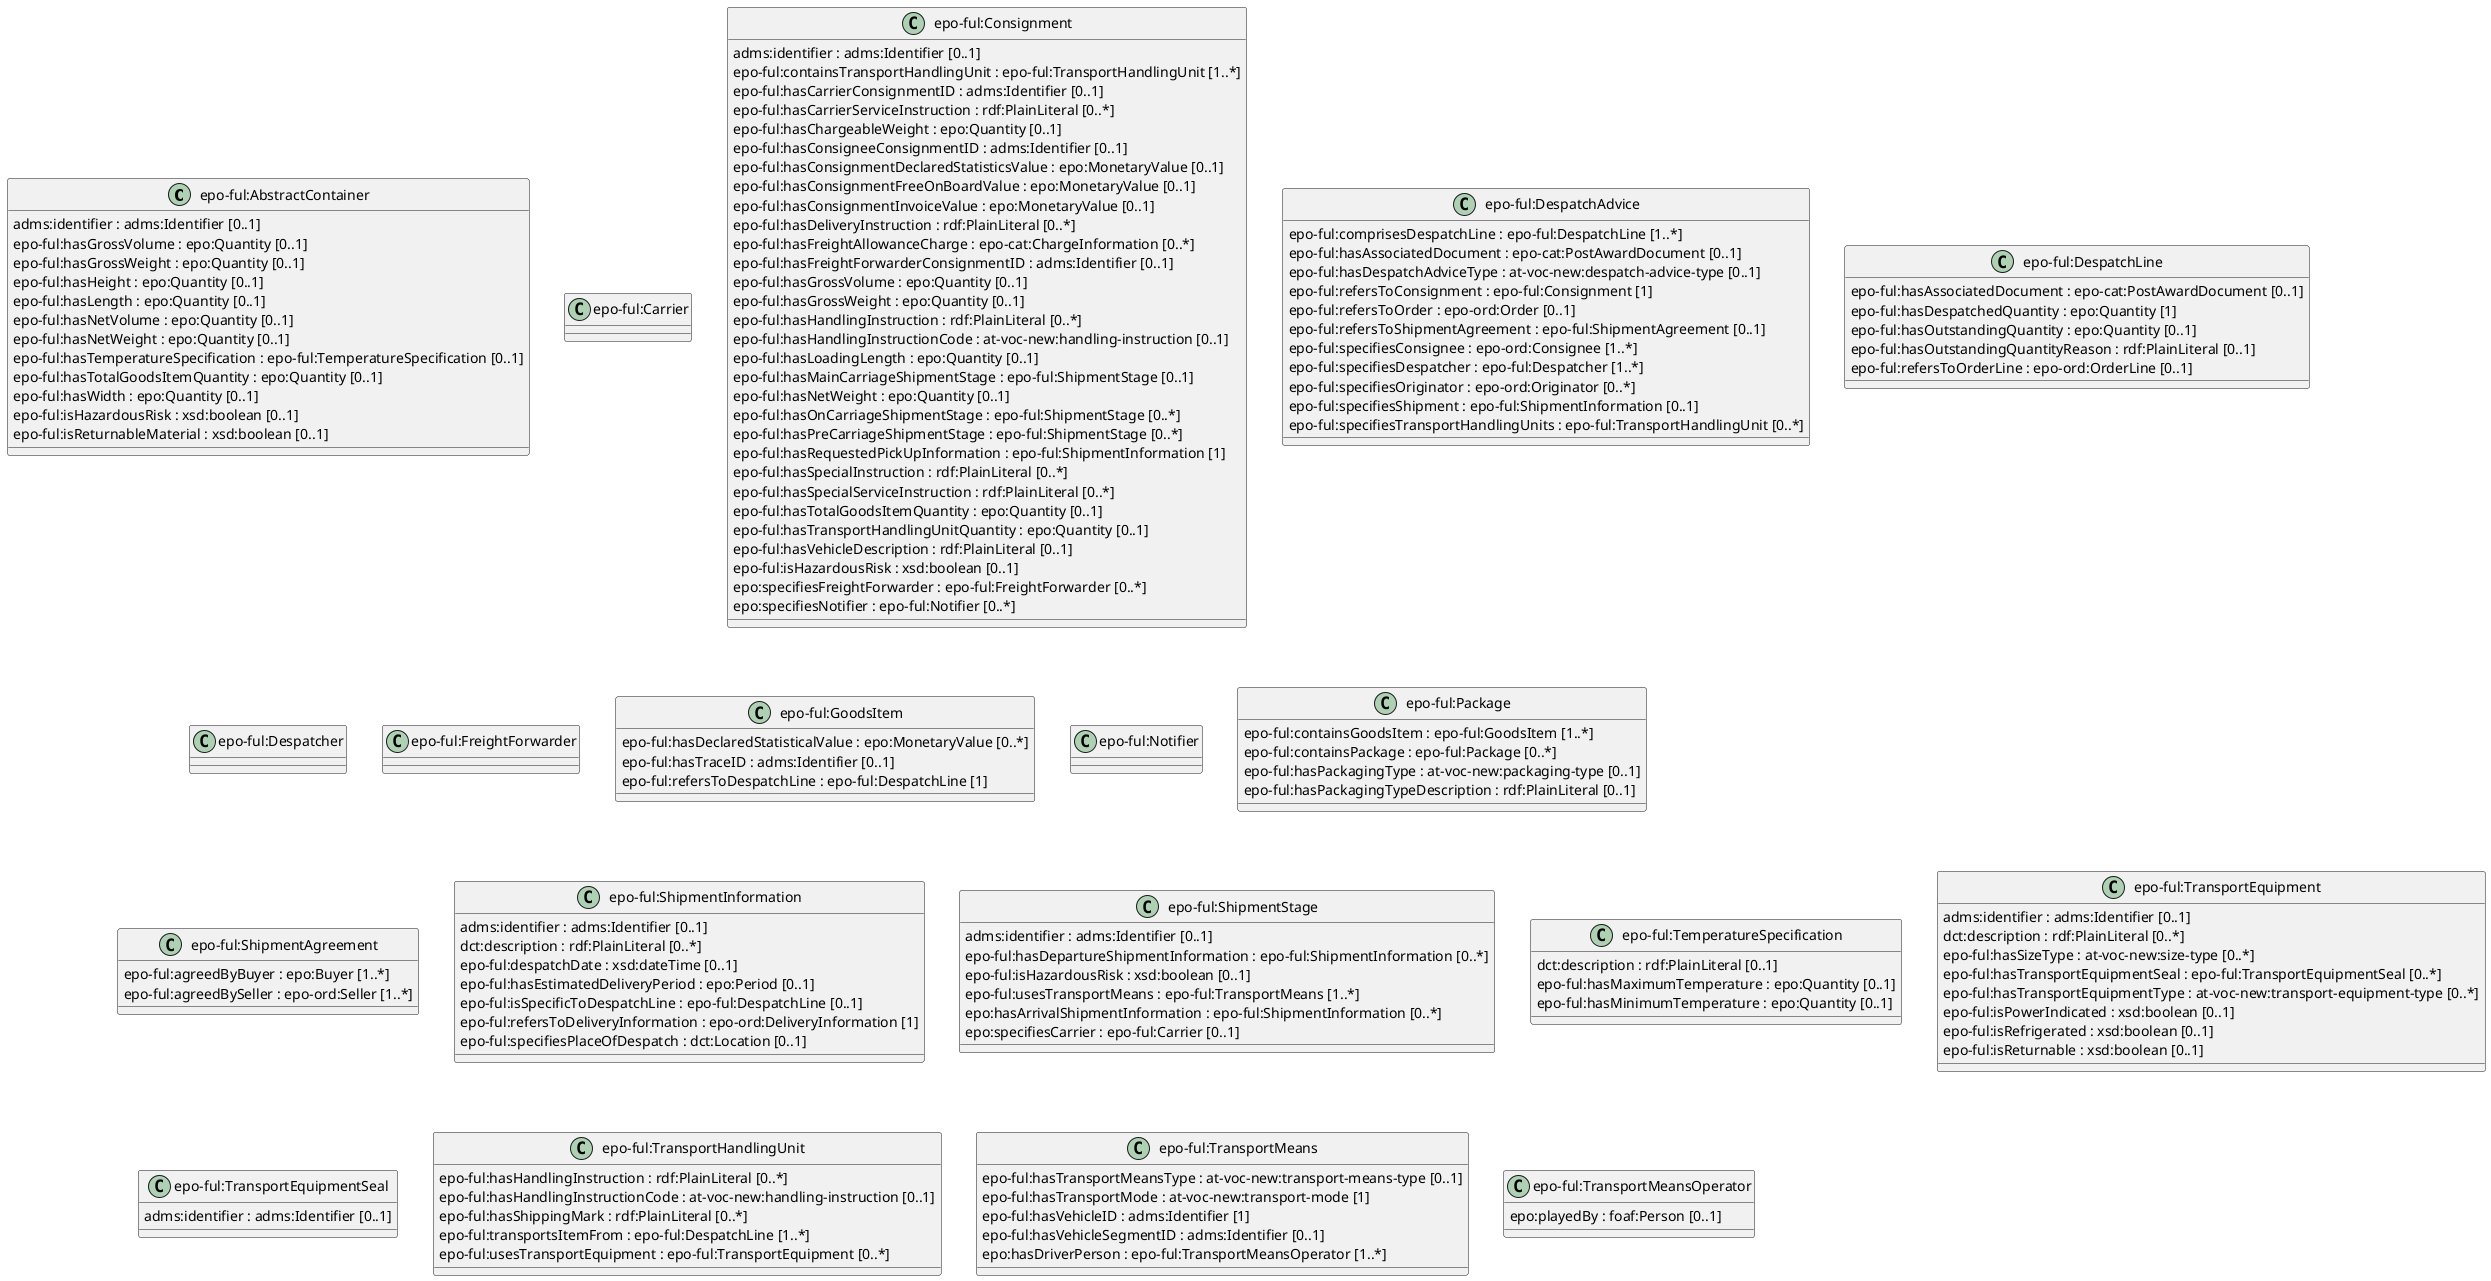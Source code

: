 
@startuml
class "epo-ful:AbstractContainer" {
  adms:identifier : adms:Identifier [0..1]
  epo-ful:hasGrossVolume : epo:Quantity [0..1]
  epo-ful:hasGrossWeight : epo:Quantity [0..1]
  epo-ful:hasHeight : epo:Quantity [0..1]
  epo-ful:hasLength : epo:Quantity [0..1]
  epo-ful:hasNetVolume : epo:Quantity [0..1]
  epo-ful:hasNetWeight : epo:Quantity [0..1]
  epo-ful:hasTemperatureSpecification : epo-ful:TemperatureSpecification [0..1]
  epo-ful:hasTotalGoodsItemQuantity : epo:Quantity [0..1]
  epo-ful:hasWidth : epo:Quantity [0..1]
  epo-ful:isHazardousRisk : xsd:boolean [0..1]
  epo-ful:isReturnableMaterial : xsd:boolean [0..1]
}

class "epo-ful:Carrier" {

}

class "epo-ful:Consignment" {
  adms:identifier : adms:Identifier [0..1]
  epo-ful:containsTransportHandlingUnit : epo-ful:TransportHandlingUnit [1..*]
  epo-ful:hasCarrierConsignmentID : adms:Identifier [0..1]
  epo-ful:hasCarrierServiceInstruction : rdf:PlainLiteral [0..*]
  epo-ful:hasChargeableWeight : epo:Quantity [0..1]
  epo-ful:hasConsigneeConsignmentID : adms:Identifier [0..1]
  epo-ful:hasConsignmentDeclaredStatisticsValue : epo:MonetaryValue [0..1]
  epo-ful:hasConsignmentFreeOnBoardValue : epo:MonetaryValue [0..1]
  epo-ful:hasConsignmentInvoiceValue : epo:MonetaryValue [0..1]
  epo-ful:hasDeliveryInstruction : rdf:PlainLiteral [0..*]
  epo-ful:hasFreightAllowanceCharge : epo-cat:ChargeInformation [0..*]
  epo-ful:hasFreightForwarderConsignmentID : adms:Identifier [0..1]
  epo-ful:hasGrossVolume : epo:Quantity [0..1]
  epo-ful:hasGrossWeight : epo:Quantity [0..1]
  epo-ful:hasHandlingInstruction : rdf:PlainLiteral [0..*]
  epo-ful:hasHandlingInstructionCode : at-voc-new:handling-instruction [0..1]
  epo-ful:hasLoadingLength : epo:Quantity [0..1]
  epo-ful:hasMainCarriageShipmentStage : epo-ful:ShipmentStage [0..1]
  epo-ful:hasNetWeight : epo:Quantity [0..1]
  epo-ful:hasOnCarriageShipmentStage : epo-ful:ShipmentStage [0..*]
  epo-ful:hasPreCarriageShipmentStage : epo-ful:ShipmentStage [0..*]
  epo-ful:hasRequestedPickUpInformation : epo-ful:ShipmentInformation [1]
  epo-ful:hasSpecialInstruction : rdf:PlainLiteral [0..*]
  epo-ful:hasSpecialServiceInstruction : rdf:PlainLiteral [0..*]
  epo-ful:hasTotalGoodsItemQuantity : epo:Quantity [0..1]
  epo-ful:hasTransportHandlingUnitQuantity : epo:Quantity [0..1]
  epo-ful:hasVehicleDescription : rdf:PlainLiteral [0..1]
  epo-ful:isHazardousRisk : xsd:boolean [0..1]
  epo:specifiesFreightForwarder : epo-ful:FreightForwarder [0..*]
  epo:specifiesNotifier : epo-ful:Notifier [0..*]
}

class "epo-ful:DespatchAdvice" {
  epo-ful:comprisesDespatchLine : epo-ful:DespatchLine [1..*]
  epo-ful:hasAssociatedDocument : epo-cat:PostAwardDocument [0..1]
  epo-ful:hasDespatchAdviceType : at-voc-new:despatch-advice-type [0..1]
  epo-ful:refersToConsignment : epo-ful:Consignment [1]
  epo-ful:refersToOrder : epo-ord:Order [0..1]
  epo-ful:refersToShipmentAgreement : epo-ful:ShipmentAgreement [0..1]
  epo-ful:specifiesConsignee : epo-ord:Consignee [1..*]
  epo-ful:specifiesDespatcher : epo-ful:Despatcher [1..*]
  epo-ful:specifiesOriginator : epo-ord:Originator [0..*]
  epo-ful:specifiesShipment : epo-ful:ShipmentInformation [0..1]
  epo-ful:specifiesTransportHandlingUnits : epo-ful:TransportHandlingUnit [0..*]
}

class "epo-ful:DespatchLine" {
  epo-ful:hasAssociatedDocument : epo-cat:PostAwardDocument [0..1]
  epo-ful:hasDespatchedQuantity : epo:Quantity [1]
  epo-ful:hasOutstandingQuantity : epo:Quantity [0..1]
  epo-ful:hasOutstandingQuantityReason : rdf:PlainLiteral [0..1]
  epo-ful:refersToOrderLine : epo-ord:OrderLine [0..1]
}

class "epo-ful:Despatcher" {

}

class "epo-ful:FreightForwarder" {

}

class "epo-ful:GoodsItem" {
  epo-ful:hasDeclaredStatisticalValue : epo:MonetaryValue [0..*]
  epo-ful:hasTraceID : adms:Identifier [0..1]
  epo-ful:refersToDespatchLine : epo-ful:DespatchLine [1]
}

class "epo-ful:Notifier" {

}

class "epo-ful:Package" {
  epo-ful:containsGoodsItem : epo-ful:GoodsItem [1..*]
  epo-ful:containsPackage : epo-ful:Package [0..*]
  epo-ful:hasPackagingType : at-voc-new:packaging-type [0..1]
  epo-ful:hasPackagingTypeDescription : rdf:PlainLiteral [0..1]
}

class "epo-ful:ShipmentAgreement" {
  epo-ful:agreedByBuyer : epo:Buyer [1..*]
  epo-ful:agreedBySeller : epo-ord:Seller [1..*]
}

class "epo-ful:ShipmentInformation" {
  adms:identifier : adms:Identifier [0..1]
  dct:description : rdf:PlainLiteral [0..*]
  epo-ful:despatchDate : xsd:dateTime [0..1]
  epo-ful:hasEstimatedDeliveryPeriod : epo:Period [0..1]
  epo-ful:isSpecificToDespatchLine : epo-ful:DespatchLine [0..1]
  epo-ful:refersToDeliveryInformation : epo-ord:DeliveryInformation [1]
  epo-ful:specifiesPlaceOfDespatch : dct:Location [0..1]
}

class "epo-ful:ShipmentStage" {
  adms:identifier : adms:Identifier [0..1]
  epo-ful:hasDepartureShipmentInformation : epo-ful:ShipmentInformation [0..*]
  epo-ful:isHazardousRisk : xsd:boolean [0..1]
  epo-ful:usesTransportMeans : epo-ful:TransportMeans [1..*]
  epo:hasArrivalShipmentInformation : epo-ful:ShipmentInformation [0..*]
  epo:specifiesCarrier : epo-ful:Carrier [0..1]
}

class "epo-ful:TemperatureSpecification" {
  dct:description : rdf:PlainLiteral [0..1]
  epo-ful:hasMaximumTemperature : epo:Quantity [0..1]
  epo-ful:hasMinimumTemperature : epo:Quantity [0..1]
}

class "epo-ful:TransportEquipment" {
  adms:identifier : adms:Identifier [0..1]
  dct:description : rdf:PlainLiteral [0..*]
  epo-ful:hasSizeType : at-voc-new:size-type [0..*]
  epo-ful:hasTransportEquipmentSeal : epo-ful:TransportEquipmentSeal [0..*]
  epo-ful:hasTransportEquipmentType : at-voc-new:transport-equipment-type [0..*]
  epo-ful:isPowerIndicated : xsd:boolean [0..1]
  epo-ful:isRefrigerated : xsd:boolean [0..1]
  epo-ful:isReturnable : xsd:boolean [0..1]
}

class "epo-ful:TransportEquipmentSeal" {
  adms:identifier : adms:Identifier [0..1]
}

class "epo-ful:TransportHandlingUnit" {
  epo-ful:hasHandlingInstruction : rdf:PlainLiteral [0..*]
  epo-ful:hasHandlingInstructionCode : at-voc-new:handling-instruction [0..1]
  epo-ful:hasShippingMark : rdf:PlainLiteral [0..*]
  epo-ful:transportsItemFrom : epo-ful:DespatchLine [1..*]
  epo-ful:usesTransportEquipment : epo-ful:TransportEquipment [0..*]
}

class "epo-ful:TransportMeans" {
  epo-ful:hasTransportMeansType : at-voc-new:transport-means-type [0..1]
  epo-ful:hasTransportMode : at-voc-new:transport-mode [1]
  epo-ful:hasVehicleID : adms:Identifier [1]
  epo-ful:hasVehicleSegmentID : adms:Identifier [0..1]
  epo:hasDriverPerson : epo-ful:TransportMeansOperator [1..*]
}

class "epo-ful:TransportMeansOperator" {
  epo:playedBy : foaf:Person [0..1]
}

@enduml
